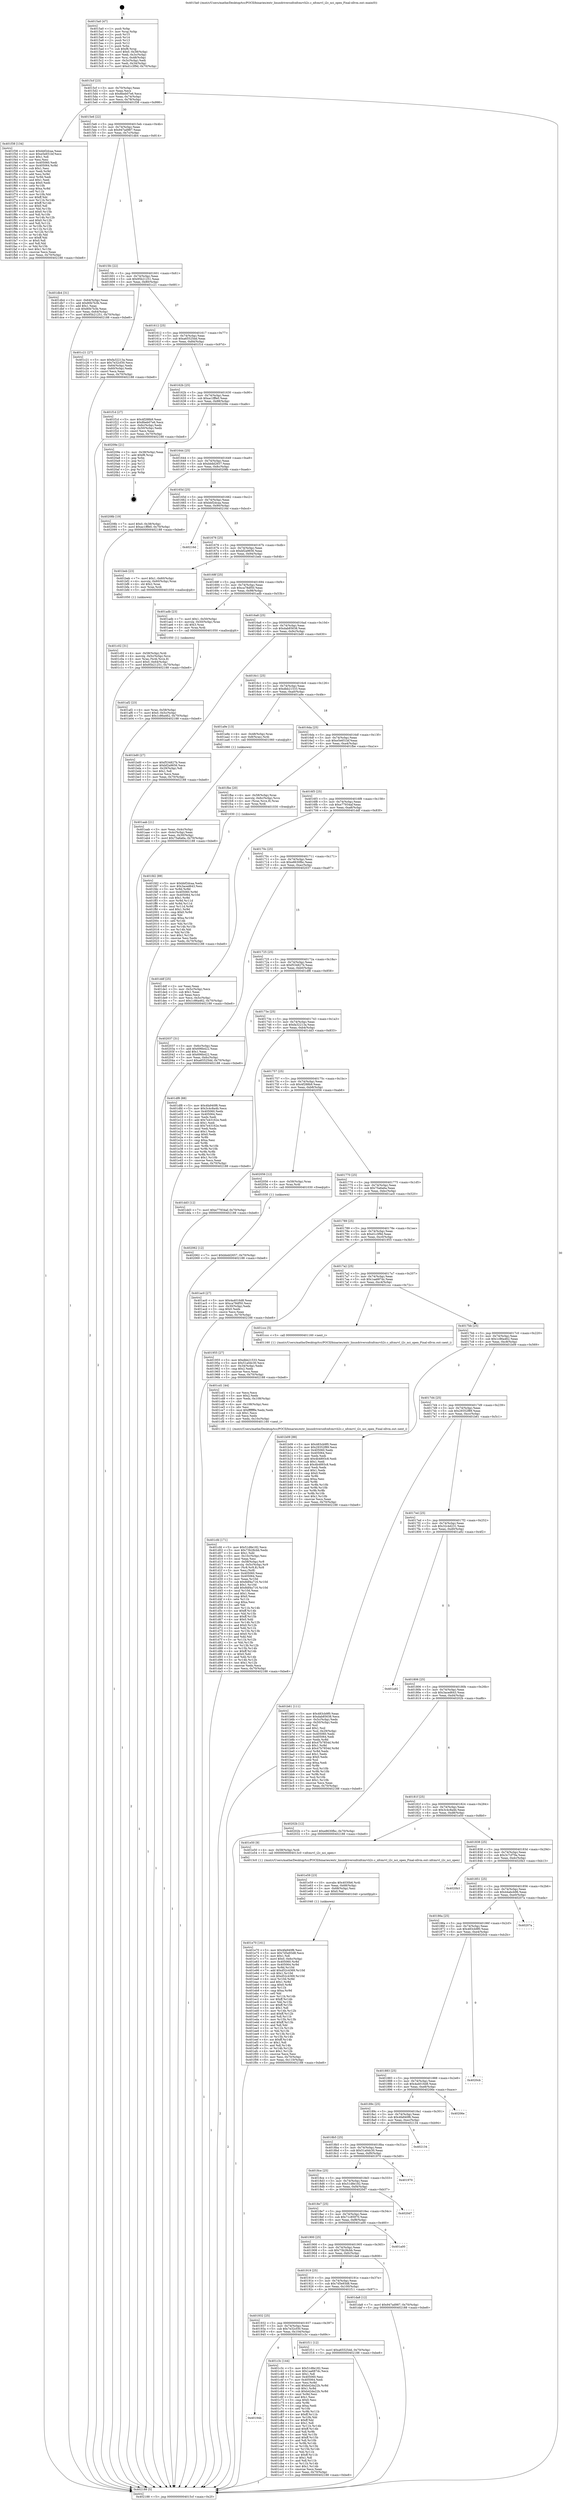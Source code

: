 digraph "0x4015a0" {
  label = "0x4015a0 (/mnt/c/Users/mathe/Desktop/tcc/POCII/binaries/extr_linuxdriversnfcnfcmrvli2c.c_nfcmrvl_i2c_nci_open_Final-ollvm.out::main(0))"
  labelloc = "t"
  node[shape=record]

  Entry [label="",width=0.3,height=0.3,shape=circle,fillcolor=black,style=filled]
  "0x4015cf" [label="{
     0x4015cf [23]\l
     | [instrs]\l
     &nbsp;&nbsp;0x4015cf \<+3\>: mov -0x70(%rbp),%eax\l
     &nbsp;&nbsp;0x4015d2 \<+2\>: mov %eax,%ecx\l
     &nbsp;&nbsp;0x4015d4 \<+6\>: sub $0x8beb07e6,%ecx\l
     &nbsp;&nbsp;0x4015da \<+3\>: mov %eax,-0x74(%rbp)\l
     &nbsp;&nbsp;0x4015dd \<+3\>: mov %ecx,-0x78(%rbp)\l
     &nbsp;&nbsp;0x4015e0 \<+6\>: je 0000000000401f38 \<main+0x998\>\l
  }"]
  "0x401f38" [label="{
     0x401f38 [134]\l
     | [instrs]\l
     &nbsp;&nbsp;0x401f38 \<+5\>: mov $0xbbf2dcaa,%eax\l
     &nbsp;&nbsp;0x401f3d \<+5\>: mov $0xe5e651bf,%ecx\l
     &nbsp;&nbsp;0x401f42 \<+2\>: mov $0x1,%dl\l
     &nbsp;&nbsp;0x401f44 \<+2\>: xor %esi,%esi\l
     &nbsp;&nbsp;0x401f46 \<+7\>: mov 0x405060,%edi\l
     &nbsp;&nbsp;0x401f4d \<+8\>: mov 0x405064,%r8d\l
     &nbsp;&nbsp;0x401f55 \<+3\>: sub $0x1,%esi\l
     &nbsp;&nbsp;0x401f58 \<+3\>: mov %edi,%r9d\l
     &nbsp;&nbsp;0x401f5b \<+3\>: add %esi,%r9d\l
     &nbsp;&nbsp;0x401f5e \<+4\>: imul %r9d,%edi\l
     &nbsp;&nbsp;0x401f62 \<+3\>: and $0x1,%edi\l
     &nbsp;&nbsp;0x401f65 \<+3\>: cmp $0x0,%edi\l
     &nbsp;&nbsp;0x401f68 \<+4\>: sete %r10b\l
     &nbsp;&nbsp;0x401f6c \<+4\>: cmp $0xa,%r8d\l
     &nbsp;&nbsp;0x401f70 \<+4\>: setl %r11b\l
     &nbsp;&nbsp;0x401f74 \<+3\>: mov %r10b,%bl\l
     &nbsp;&nbsp;0x401f77 \<+3\>: xor $0xff,%bl\l
     &nbsp;&nbsp;0x401f7a \<+3\>: mov %r11b,%r14b\l
     &nbsp;&nbsp;0x401f7d \<+4\>: xor $0xff,%r14b\l
     &nbsp;&nbsp;0x401f81 \<+3\>: xor $0x0,%dl\l
     &nbsp;&nbsp;0x401f84 \<+3\>: mov %bl,%r15b\l
     &nbsp;&nbsp;0x401f87 \<+4\>: and $0x0,%r15b\l
     &nbsp;&nbsp;0x401f8b \<+3\>: and %dl,%r10b\l
     &nbsp;&nbsp;0x401f8e \<+3\>: mov %r14b,%r12b\l
     &nbsp;&nbsp;0x401f91 \<+4\>: and $0x0,%r12b\l
     &nbsp;&nbsp;0x401f95 \<+3\>: and %dl,%r11b\l
     &nbsp;&nbsp;0x401f98 \<+3\>: or %r10b,%r15b\l
     &nbsp;&nbsp;0x401f9b \<+3\>: or %r11b,%r12b\l
     &nbsp;&nbsp;0x401f9e \<+3\>: xor %r12b,%r15b\l
     &nbsp;&nbsp;0x401fa1 \<+3\>: or %r14b,%bl\l
     &nbsp;&nbsp;0x401fa4 \<+3\>: xor $0xff,%bl\l
     &nbsp;&nbsp;0x401fa7 \<+3\>: or $0x0,%dl\l
     &nbsp;&nbsp;0x401faa \<+2\>: and %dl,%bl\l
     &nbsp;&nbsp;0x401fac \<+3\>: or %bl,%r15b\l
     &nbsp;&nbsp;0x401faf \<+4\>: test $0x1,%r15b\l
     &nbsp;&nbsp;0x401fb3 \<+3\>: cmovne %ecx,%eax\l
     &nbsp;&nbsp;0x401fb6 \<+3\>: mov %eax,-0x70(%rbp)\l
     &nbsp;&nbsp;0x401fb9 \<+5\>: jmp 0000000000402188 \<main+0xbe8\>\l
  }"]
  "0x4015e6" [label="{
     0x4015e6 [22]\l
     | [instrs]\l
     &nbsp;&nbsp;0x4015e6 \<+5\>: jmp 00000000004015eb \<main+0x4b\>\l
     &nbsp;&nbsp;0x4015eb \<+3\>: mov -0x74(%rbp),%eax\l
     &nbsp;&nbsp;0x4015ee \<+5\>: sub $0x947ad987,%eax\l
     &nbsp;&nbsp;0x4015f3 \<+3\>: mov %eax,-0x7c(%rbp)\l
     &nbsp;&nbsp;0x4015f6 \<+6\>: je 0000000000401db4 \<main+0x814\>\l
  }"]
  Exit [label="",width=0.3,height=0.3,shape=circle,fillcolor=black,style=filled,peripheries=2]
  "0x401db4" [label="{
     0x401db4 [31]\l
     | [instrs]\l
     &nbsp;&nbsp;0x401db4 \<+3\>: mov -0x64(%rbp),%eax\l
     &nbsp;&nbsp;0x401db7 \<+5\>: add $0x80b7b3b,%eax\l
     &nbsp;&nbsp;0x401dbc \<+3\>: add $0x1,%eax\l
     &nbsp;&nbsp;0x401dbf \<+5\>: sub $0x80b7b3b,%eax\l
     &nbsp;&nbsp;0x401dc4 \<+3\>: mov %eax,-0x64(%rbp)\l
     &nbsp;&nbsp;0x401dc7 \<+7\>: movl $0x95b21251,-0x70(%rbp)\l
     &nbsp;&nbsp;0x401dce \<+5\>: jmp 0000000000402188 \<main+0xbe8\>\l
  }"]
  "0x4015fc" [label="{
     0x4015fc [22]\l
     | [instrs]\l
     &nbsp;&nbsp;0x4015fc \<+5\>: jmp 0000000000401601 \<main+0x61\>\l
     &nbsp;&nbsp;0x401601 \<+3\>: mov -0x74(%rbp),%eax\l
     &nbsp;&nbsp;0x401604 \<+5\>: sub $0x95b21251,%eax\l
     &nbsp;&nbsp;0x401609 \<+3\>: mov %eax,-0x80(%rbp)\l
     &nbsp;&nbsp;0x40160c \<+6\>: je 0000000000401c21 \<main+0x681\>\l
  }"]
  "0x402062" [label="{
     0x402062 [12]\l
     | [instrs]\l
     &nbsp;&nbsp;0x402062 \<+7\>: movl $0xbbdd2657,-0x70(%rbp)\l
     &nbsp;&nbsp;0x402069 \<+5\>: jmp 0000000000402188 \<main+0xbe8\>\l
  }"]
  "0x401c21" [label="{
     0x401c21 [27]\l
     | [instrs]\l
     &nbsp;&nbsp;0x401c21 \<+5\>: mov $0xfa32213a,%eax\l
     &nbsp;&nbsp;0x401c26 \<+5\>: mov $0x7e32cf30,%ecx\l
     &nbsp;&nbsp;0x401c2b \<+3\>: mov -0x64(%rbp),%edx\l
     &nbsp;&nbsp;0x401c2e \<+3\>: cmp -0x60(%rbp),%edx\l
     &nbsp;&nbsp;0x401c31 \<+3\>: cmovl %ecx,%eax\l
     &nbsp;&nbsp;0x401c34 \<+3\>: mov %eax,-0x70(%rbp)\l
     &nbsp;&nbsp;0x401c37 \<+5\>: jmp 0000000000402188 \<main+0xbe8\>\l
  }"]
  "0x401612" [label="{
     0x401612 [25]\l
     | [instrs]\l
     &nbsp;&nbsp;0x401612 \<+5\>: jmp 0000000000401617 \<main+0x77\>\l
     &nbsp;&nbsp;0x401617 \<+3\>: mov -0x74(%rbp),%eax\l
     &nbsp;&nbsp;0x40161a \<+5\>: sub $0xa65525dd,%eax\l
     &nbsp;&nbsp;0x40161f \<+6\>: mov %eax,-0x84(%rbp)\l
     &nbsp;&nbsp;0x401625 \<+6\>: je 0000000000401f1d \<main+0x97d\>\l
  }"]
  "0x401fd2" [label="{
     0x401fd2 [89]\l
     | [instrs]\l
     &nbsp;&nbsp;0x401fd2 \<+5\>: mov $0xbbf2dcaa,%edx\l
     &nbsp;&nbsp;0x401fd7 \<+5\>: mov $0x3aced643,%esi\l
     &nbsp;&nbsp;0x401fdc \<+3\>: xor %r8d,%r8d\l
     &nbsp;&nbsp;0x401fdf \<+8\>: mov 0x405060,%r9d\l
     &nbsp;&nbsp;0x401fe7 \<+8\>: mov 0x405064,%r10d\l
     &nbsp;&nbsp;0x401fef \<+4\>: sub $0x1,%r8d\l
     &nbsp;&nbsp;0x401ff3 \<+3\>: mov %r9d,%r11d\l
     &nbsp;&nbsp;0x401ff6 \<+3\>: add %r8d,%r11d\l
     &nbsp;&nbsp;0x401ff9 \<+4\>: imul %r11d,%r9d\l
     &nbsp;&nbsp;0x401ffd \<+4\>: and $0x1,%r9d\l
     &nbsp;&nbsp;0x402001 \<+4\>: cmp $0x0,%r9d\l
     &nbsp;&nbsp;0x402005 \<+3\>: sete %bl\l
     &nbsp;&nbsp;0x402008 \<+4\>: cmp $0xa,%r10d\l
     &nbsp;&nbsp;0x40200c \<+4\>: setl %r14b\l
     &nbsp;&nbsp;0x402010 \<+3\>: mov %bl,%r15b\l
     &nbsp;&nbsp;0x402013 \<+3\>: and %r14b,%r15b\l
     &nbsp;&nbsp;0x402016 \<+3\>: xor %r14b,%bl\l
     &nbsp;&nbsp;0x402019 \<+3\>: or %bl,%r15b\l
     &nbsp;&nbsp;0x40201c \<+4\>: test $0x1,%r15b\l
     &nbsp;&nbsp;0x402020 \<+3\>: cmovne %esi,%edx\l
     &nbsp;&nbsp;0x402023 \<+3\>: mov %edx,-0x70(%rbp)\l
     &nbsp;&nbsp;0x402026 \<+5\>: jmp 0000000000402188 \<main+0xbe8\>\l
  }"]
  "0x401f1d" [label="{
     0x401f1d [27]\l
     | [instrs]\l
     &nbsp;&nbsp;0x401f1d \<+5\>: mov $0x4f288b9,%eax\l
     &nbsp;&nbsp;0x401f22 \<+5\>: mov $0x8beb07e6,%ecx\l
     &nbsp;&nbsp;0x401f27 \<+3\>: mov -0x6c(%rbp),%edx\l
     &nbsp;&nbsp;0x401f2a \<+3\>: cmp -0x50(%rbp),%edx\l
     &nbsp;&nbsp;0x401f2d \<+3\>: cmovl %ecx,%eax\l
     &nbsp;&nbsp;0x401f30 \<+3\>: mov %eax,-0x70(%rbp)\l
     &nbsp;&nbsp;0x401f33 \<+5\>: jmp 0000000000402188 \<main+0xbe8\>\l
  }"]
  "0x40162b" [label="{
     0x40162b [25]\l
     | [instrs]\l
     &nbsp;&nbsp;0x40162b \<+5\>: jmp 0000000000401630 \<main+0x90\>\l
     &nbsp;&nbsp;0x401630 \<+3\>: mov -0x74(%rbp),%eax\l
     &nbsp;&nbsp;0x401633 \<+5\>: sub $0xac1fffe0,%eax\l
     &nbsp;&nbsp;0x401638 \<+6\>: mov %eax,-0x88(%rbp)\l
     &nbsp;&nbsp;0x40163e \<+6\>: je 000000000040209e \<main+0xafe\>\l
  }"]
  "0x401e70" [label="{
     0x401e70 [161]\l
     | [instrs]\l
     &nbsp;&nbsp;0x401e70 \<+5\>: mov $0x4fa940f6,%esi\l
     &nbsp;&nbsp;0x401e75 \<+5\>: mov $0x7d5e93d8,%ecx\l
     &nbsp;&nbsp;0x401e7a \<+2\>: mov $0x1,%dl\l
     &nbsp;&nbsp;0x401e7c \<+7\>: movl $0x0,-0x6c(%rbp)\l
     &nbsp;&nbsp;0x401e83 \<+8\>: mov 0x405060,%r8d\l
     &nbsp;&nbsp;0x401e8b \<+8\>: mov 0x405064,%r9d\l
     &nbsp;&nbsp;0x401e93 \<+3\>: mov %r8d,%r10d\l
     &nbsp;&nbsp;0x401e96 \<+7\>: add $0xd52c4369,%r10d\l
     &nbsp;&nbsp;0x401e9d \<+4\>: sub $0x1,%r10d\l
     &nbsp;&nbsp;0x401ea1 \<+7\>: sub $0xd52c4369,%r10d\l
     &nbsp;&nbsp;0x401ea8 \<+4\>: imul %r10d,%r8d\l
     &nbsp;&nbsp;0x401eac \<+4\>: and $0x1,%r8d\l
     &nbsp;&nbsp;0x401eb0 \<+4\>: cmp $0x0,%r8d\l
     &nbsp;&nbsp;0x401eb4 \<+4\>: sete %r11b\l
     &nbsp;&nbsp;0x401eb8 \<+4\>: cmp $0xa,%r9d\l
     &nbsp;&nbsp;0x401ebc \<+3\>: setl %bl\l
     &nbsp;&nbsp;0x401ebf \<+3\>: mov %r11b,%r14b\l
     &nbsp;&nbsp;0x401ec2 \<+4\>: xor $0xff,%r14b\l
     &nbsp;&nbsp;0x401ec6 \<+3\>: mov %bl,%r15b\l
     &nbsp;&nbsp;0x401ec9 \<+4\>: xor $0xff,%r15b\l
     &nbsp;&nbsp;0x401ecd \<+3\>: xor $0x1,%dl\l
     &nbsp;&nbsp;0x401ed0 \<+3\>: mov %r14b,%r12b\l
     &nbsp;&nbsp;0x401ed3 \<+4\>: and $0xff,%r12b\l
     &nbsp;&nbsp;0x401ed7 \<+3\>: and %dl,%r11b\l
     &nbsp;&nbsp;0x401eda \<+3\>: mov %r15b,%r13b\l
     &nbsp;&nbsp;0x401edd \<+4\>: and $0xff,%r13b\l
     &nbsp;&nbsp;0x401ee1 \<+2\>: and %dl,%bl\l
     &nbsp;&nbsp;0x401ee3 \<+3\>: or %r11b,%r12b\l
     &nbsp;&nbsp;0x401ee6 \<+3\>: or %bl,%r13b\l
     &nbsp;&nbsp;0x401ee9 \<+3\>: xor %r13b,%r12b\l
     &nbsp;&nbsp;0x401eec \<+3\>: or %r15b,%r14b\l
     &nbsp;&nbsp;0x401eef \<+4\>: xor $0xff,%r14b\l
     &nbsp;&nbsp;0x401ef3 \<+3\>: or $0x1,%dl\l
     &nbsp;&nbsp;0x401ef6 \<+3\>: and %dl,%r14b\l
     &nbsp;&nbsp;0x401ef9 \<+3\>: or %r14b,%r12b\l
     &nbsp;&nbsp;0x401efc \<+4\>: test $0x1,%r12b\l
     &nbsp;&nbsp;0x401f00 \<+3\>: cmovne %ecx,%esi\l
     &nbsp;&nbsp;0x401f03 \<+3\>: mov %esi,-0x70(%rbp)\l
     &nbsp;&nbsp;0x401f06 \<+6\>: mov %eax,-0x110(%rbp)\l
     &nbsp;&nbsp;0x401f0c \<+5\>: jmp 0000000000402188 \<main+0xbe8\>\l
  }"]
  "0x40209e" [label="{
     0x40209e [21]\l
     | [instrs]\l
     &nbsp;&nbsp;0x40209e \<+3\>: mov -0x38(%rbp),%eax\l
     &nbsp;&nbsp;0x4020a1 \<+7\>: add $0xf8,%rsp\l
     &nbsp;&nbsp;0x4020a8 \<+1\>: pop %rbx\l
     &nbsp;&nbsp;0x4020a9 \<+2\>: pop %r12\l
     &nbsp;&nbsp;0x4020ab \<+2\>: pop %r13\l
     &nbsp;&nbsp;0x4020ad \<+2\>: pop %r14\l
     &nbsp;&nbsp;0x4020af \<+2\>: pop %r15\l
     &nbsp;&nbsp;0x4020b1 \<+1\>: pop %rbp\l
     &nbsp;&nbsp;0x4020b2 \<+1\>: ret\l
  }"]
  "0x401644" [label="{
     0x401644 [25]\l
     | [instrs]\l
     &nbsp;&nbsp;0x401644 \<+5\>: jmp 0000000000401649 \<main+0xa9\>\l
     &nbsp;&nbsp;0x401649 \<+3\>: mov -0x74(%rbp),%eax\l
     &nbsp;&nbsp;0x40164c \<+5\>: sub $0xbbdd2657,%eax\l
     &nbsp;&nbsp;0x401651 \<+6\>: mov %eax,-0x8c(%rbp)\l
     &nbsp;&nbsp;0x401657 \<+6\>: je 000000000040208b \<main+0xaeb\>\l
  }"]
  "0x401e59" [label="{
     0x401e59 [23]\l
     | [instrs]\l
     &nbsp;&nbsp;0x401e59 \<+10\>: movabs $0x4030b6,%rdi\l
     &nbsp;&nbsp;0x401e63 \<+3\>: mov %eax,-0x68(%rbp)\l
     &nbsp;&nbsp;0x401e66 \<+3\>: mov -0x68(%rbp),%esi\l
     &nbsp;&nbsp;0x401e69 \<+2\>: mov $0x0,%al\l
     &nbsp;&nbsp;0x401e6b \<+5\>: call 0000000000401040 \<printf@plt\>\l
     | [calls]\l
     &nbsp;&nbsp;0x401040 \{1\} (unknown)\l
  }"]
  "0x40208b" [label="{
     0x40208b [19]\l
     | [instrs]\l
     &nbsp;&nbsp;0x40208b \<+7\>: movl $0x0,-0x38(%rbp)\l
     &nbsp;&nbsp;0x402092 \<+7\>: movl $0xac1fffe0,-0x70(%rbp)\l
     &nbsp;&nbsp;0x402099 \<+5\>: jmp 0000000000402188 \<main+0xbe8\>\l
  }"]
  "0x40165d" [label="{
     0x40165d [25]\l
     | [instrs]\l
     &nbsp;&nbsp;0x40165d \<+5\>: jmp 0000000000401662 \<main+0xc2\>\l
     &nbsp;&nbsp;0x401662 \<+3\>: mov -0x74(%rbp),%eax\l
     &nbsp;&nbsp;0x401665 \<+5\>: sub $0xbbf2dcaa,%eax\l
     &nbsp;&nbsp;0x40166a \<+6\>: mov %eax,-0x90(%rbp)\l
     &nbsp;&nbsp;0x401670 \<+6\>: je 000000000040216d \<main+0xbcd\>\l
  }"]
  "0x401cfd" [label="{
     0x401cfd [171]\l
     | [instrs]\l
     &nbsp;&nbsp;0x401cfd \<+5\>: mov $0x51d8e182,%ecx\l
     &nbsp;&nbsp;0x401d02 \<+5\>: mov $0x73b28cbb,%edx\l
     &nbsp;&nbsp;0x401d07 \<+3\>: mov $0x1,%dil\l
     &nbsp;&nbsp;0x401d0a \<+6\>: mov -0x10c(%rbp),%esi\l
     &nbsp;&nbsp;0x401d10 \<+3\>: imul %eax,%esi\l
     &nbsp;&nbsp;0x401d13 \<+4\>: mov -0x58(%rbp),%r8\l
     &nbsp;&nbsp;0x401d17 \<+4\>: movslq -0x5c(%rbp),%r9\l
     &nbsp;&nbsp;0x401d1b \<+4\>: mov (%r8,%r9,8),%r8\l
     &nbsp;&nbsp;0x401d1f \<+3\>: mov %esi,(%r8)\l
     &nbsp;&nbsp;0x401d22 \<+7\>: mov 0x405060,%eax\l
     &nbsp;&nbsp;0x401d29 \<+7\>: mov 0x405064,%esi\l
     &nbsp;&nbsp;0x401d30 \<+3\>: mov %eax,%r10d\l
     &nbsp;&nbsp;0x401d33 \<+7\>: sub $0x8df4a716,%r10d\l
     &nbsp;&nbsp;0x401d3a \<+4\>: sub $0x1,%r10d\l
     &nbsp;&nbsp;0x401d3e \<+7\>: add $0x8df4a716,%r10d\l
     &nbsp;&nbsp;0x401d45 \<+4\>: imul %r10d,%eax\l
     &nbsp;&nbsp;0x401d49 \<+3\>: and $0x1,%eax\l
     &nbsp;&nbsp;0x401d4c \<+3\>: cmp $0x0,%eax\l
     &nbsp;&nbsp;0x401d4f \<+4\>: sete %r11b\l
     &nbsp;&nbsp;0x401d53 \<+3\>: cmp $0xa,%esi\l
     &nbsp;&nbsp;0x401d56 \<+3\>: setl %bl\l
     &nbsp;&nbsp;0x401d59 \<+3\>: mov %r11b,%r14b\l
     &nbsp;&nbsp;0x401d5c \<+4\>: xor $0xff,%r14b\l
     &nbsp;&nbsp;0x401d60 \<+3\>: mov %bl,%r15b\l
     &nbsp;&nbsp;0x401d63 \<+4\>: xor $0xff,%r15b\l
     &nbsp;&nbsp;0x401d67 \<+4\>: xor $0x0,%dil\l
     &nbsp;&nbsp;0x401d6b \<+3\>: mov %r14b,%r12b\l
     &nbsp;&nbsp;0x401d6e \<+4\>: and $0x0,%r12b\l
     &nbsp;&nbsp;0x401d72 \<+3\>: and %dil,%r11b\l
     &nbsp;&nbsp;0x401d75 \<+3\>: mov %r15b,%r13b\l
     &nbsp;&nbsp;0x401d78 \<+4\>: and $0x0,%r13b\l
     &nbsp;&nbsp;0x401d7c \<+3\>: and %dil,%bl\l
     &nbsp;&nbsp;0x401d7f \<+3\>: or %r11b,%r12b\l
     &nbsp;&nbsp;0x401d82 \<+3\>: or %bl,%r13b\l
     &nbsp;&nbsp;0x401d85 \<+3\>: xor %r13b,%r12b\l
     &nbsp;&nbsp;0x401d88 \<+3\>: or %r15b,%r14b\l
     &nbsp;&nbsp;0x401d8b \<+4\>: xor $0xff,%r14b\l
     &nbsp;&nbsp;0x401d8f \<+4\>: or $0x0,%dil\l
     &nbsp;&nbsp;0x401d93 \<+3\>: and %dil,%r14b\l
     &nbsp;&nbsp;0x401d96 \<+3\>: or %r14b,%r12b\l
     &nbsp;&nbsp;0x401d99 \<+4\>: test $0x1,%r12b\l
     &nbsp;&nbsp;0x401d9d \<+3\>: cmovne %edx,%ecx\l
     &nbsp;&nbsp;0x401da0 \<+3\>: mov %ecx,-0x70(%rbp)\l
     &nbsp;&nbsp;0x401da3 \<+5\>: jmp 0000000000402188 \<main+0xbe8\>\l
  }"]
  "0x40216d" [label="{
     0x40216d\l
  }", style=dashed]
  "0x401676" [label="{
     0x401676 [25]\l
     | [instrs]\l
     &nbsp;&nbsp;0x401676 \<+5\>: jmp 000000000040167b \<main+0xdb\>\l
     &nbsp;&nbsp;0x40167b \<+3\>: mov -0x74(%rbp),%eax\l
     &nbsp;&nbsp;0x40167e \<+5\>: sub $0xbf2a9656,%eax\l
     &nbsp;&nbsp;0x401683 \<+6\>: mov %eax,-0x94(%rbp)\l
     &nbsp;&nbsp;0x401689 \<+6\>: je 0000000000401beb \<main+0x64b\>\l
  }"]
  "0x401cd1" [label="{
     0x401cd1 [44]\l
     | [instrs]\l
     &nbsp;&nbsp;0x401cd1 \<+2\>: xor %ecx,%ecx\l
     &nbsp;&nbsp;0x401cd3 \<+5\>: mov $0x2,%edx\l
     &nbsp;&nbsp;0x401cd8 \<+6\>: mov %edx,-0x108(%rbp)\l
     &nbsp;&nbsp;0x401cde \<+1\>: cltd\l
     &nbsp;&nbsp;0x401cdf \<+6\>: mov -0x108(%rbp),%esi\l
     &nbsp;&nbsp;0x401ce5 \<+2\>: idiv %esi\l
     &nbsp;&nbsp;0x401ce7 \<+6\>: imul $0xfffffffe,%edx,%edx\l
     &nbsp;&nbsp;0x401ced \<+3\>: sub $0x1,%ecx\l
     &nbsp;&nbsp;0x401cf0 \<+2\>: sub %ecx,%edx\l
     &nbsp;&nbsp;0x401cf2 \<+6\>: mov %edx,-0x10c(%rbp)\l
     &nbsp;&nbsp;0x401cf8 \<+5\>: call 0000000000401160 \<next_i\>\l
     | [calls]\l
     &nbsp;&nbsp;0x401160 \{1\} (/mnt/c/Users/mathe/Desktop/tcc/POCII/binaries/extr_linuxdriversnfcnfcmrvli2c.c_nfcmrvl_i2c_nci_open_Final-ollvm.out::next_i)\l
  }"]
  "0x401beb" [label="{
     0x401beb [23]\l
     | [instrs]\l
     &nbsp;&nbsp;0x401beb \<+7\>: movl $0x1,-0x60(%rbp)\l
     &nbsp;&nbsp;0x401bf2 \<+4\>: movslq -0x60(%rbp),%rax\l
     &nbsp;&nbsp;0x401bf6 \<+4\>: shl $0x2,%rax\l
     &nbsp;&nbsp;0x401bfa \<+3\>: mov %rax,%rdi\l
     &nbsp;&nbsp;0x401bfd \<+5\>: call 0000000000401050 \<malloc@plt\>\l
     | [calls]\l
     &nbsp;&nbsp;0x401050 \{1\} (unknown)\l
  }"]
  "0x40168f" [label="{
     0x40168f [25]\l
     | [instrs]\l
     &nbsp;&nbsp;0x40168f \<+5\>: jmp 0000000000401694 \<main+0xf4\>\l
     &nbsp;&nbsp;0x401694 \<+3\>: mov -0x74(%rbp),%eax\l
     &nbsp;&nbsp;0x401697 \<+5\>: sub $0xca78df50,%eax\l
     &nbsp;&nbsp;0x40169c \<+6\>: mov %eax,-0x98(%rbp)\l
     &nbsp;&nbsp;0x4016a2 \<+6\>: je 0000000000401adb \<main+0x53b\>\l
  }"]
  "0x40194b" [label="{
     0x40194b\l
  }", style=dashed]
  "0x401adb" [label="{
     0x401adb [23]\l
     | [instrs]\l
     &nbsp;&nbsp;0x401adb \<+7\>: movl $0x1,-0x50(%rbp)\l
     &nbsp;&nbsp;0x401ae2 \<+4\>: movslq -0x50(%rbp),%rax\l
     &nbsp;&nbsp;0x401ae6 \<+4\>: shl $0x3,%rax\l
     &nbsp;&nbsp;0x401aea \<+3\>: mov %rax,%rdi\l
     &nbsp;&nbsp;0x401aed \<+5\>: call 0000000000401050 \<malloc@plt\>\l
     | [calls]\l
     &nbsp;&nbsp;0x401050 \{1\} (unknown)\l
  }"]
  "0x4016a8" [label="{
     0x4016a8 [25]\l
     | [instrs]\l
     &nbsp;&nbsp;0x4016a8 \<+5\>: jmp 00000000004016ad \<main+0x10d\>\l
     &nbsp;&nbsp;0x4016ad \<+3\>: mov -0x74(%rbp),%eax\l
     &nbsp;&nbsp;0x4016b0 \<+5\>: sub $0xdab85638,%eax\l
     &nbsp;&nbsp;0x4016b5 \<+6\>: mov %eax,-0x9c(%rbp)\l
     &nbsp;&nbsp;0x4016bb \<+6\>: je 0000000000401bd0 \<main+0x630\>\l
  }"]
  "0x401c3c" [label="{
     0x401c3c [144]\l
     | [instrs]\l
     &nbsp;&nbsp;0x401c3c \<+5\>: mov $0x51d8e182,%eax\l
     &nbsp;&nbsp;0x401c41 \<+5\>: mov $0x1aa687dc,%ecx\l
     &nbsp;&nbsp;0x401c46 \<+2\>: mov $0x1,%dl\l
     &nbsp;&nbsp;0x401c48 \<+7\>: mov 0x405060,%esi\l
     &nbsp;&nbsp;0x401c4f \<+7\>: mov 0x405064,%edi\l
     &nbsp;&nbsp;0x401c56 \<+3\>: mov %esi,%r8d\l
     &nbsp;&nbsp;0x401c59 \<+7\>: add $0xb42da22b,%r8d\l
     &nbsp;&nbsp;0x401c60 \<+4\>: sub $0x1,%r8d\l
     &nbsp;&nbsp;0x401c64 \<+7\>: sub $0xb42da22b,%r8d\l
     &nbsp;&nbsp;0x401c6b \<+4\>: imul %r8d,%esi\l
     &nbsp;&nbsp;0x401c6f \<+3\>: and $0x1,%esi\l
     &nbsp;&nbsp;0x401c72 \<+3\>: cmp $0x0,%esi\l
     &nbsp;&nbsp;0x401c75 \<+4\>: sete %r9b\l
     &nbsp;&nbsp;0x401c79 \<+3\>: cmp $0xa,%edi\l
     &nbsp;&nbsp;0x401c7c \<+4\>: setl %r10b\l
     &nbsp;&nbsp;0x401c80 \<+3\>: mov %r9b,%r11b\l
     &nbsp;&nbsp;0x401c83 \<+4\>: xor $0xff,%r11b\l
     &nbsp;&nbsp;0x401c87 \<+3\>: mov %r10b,%bl\l
     &nbsp;&nbsp;0x401c8a \<+3\>: xor $0xff,%bl\l
     &nbsp;&nbsp;0x401c8d \<+3\>: xor $0x1,%dl\l
     &nbsp;&nbsp;0x401c90 \<+3\>: mov %r11b,%r14b\l
     &nbsp;&nbsp;0x401c93 \<+4\>: and $0xff,%r14b\l
     &nbsp;&nbsp;0x401c97 \<+3\>: and %dl,%r9b\l
     &nbsp;&nbsp;0x401c9a \<+3\>: mov %bl,%r15b\l
     &nbsp;&nbsp;0x401c9d \<+4\>: and $0xff,%r15b\l
     &nbsp;&nbsp;0x401ca1 \<+3\>: and %dl,%r10b\l
     &nbsp;&nbsp;0x401ca4 \<+3\>: or %r9b,%r14b\l
     &nbsp;&nbsp;0x401ca7 \<+3\>: or %r10b,%r15b\l
     &nbsp;&nbsp;0x401caa \<+3\>: xor %r15b,%r14b\l
     &nbsp;&nbsp;0x401cad \<+3\>: or %bl,%r11b\l
     &nbsp;&nbsp;0x401cb0 \<+4\>: xor $0xff,%r11b\l
     &nbsp;&nbsp;0x401cb4 \<+3\>: or $0x1,%dl\l
     &nbsp;&nbsp;0x401cb7 \<+3\>: and %dl,%r11b\l
     &nbsp;&nbsp;0x401cba \<+3\>: or %r11b,%r14b\l
     &nbsp;&nbsp;0x401cbd \<+4\>: test $0x1,%r14b\l
     &nbsp;&nbsp;0x401cc1 \<+3\>: cmovne %ecx,%eax\l
     &nbsp;&nbsp;0x401cc4 \<+3\>: mov %eax,-0x70(%rbp)\l
     &nbsp;&nbsp;0x401cc7 \<+5\>: jmp 0000000000402188 \<main+0xbe8\>\l
  }"]
  "0x401bd0" [label="{
     0x401bd0 [27]\l
     | [instrs]\l
     &nbsp;&nbsp;0x401bd0 \<+5\>: mov $0xf534827b,%eax\l
     &nbsp;&nbsp;0x401bd5 \<+5\>: mov $0xbf2a9656,%ecx\l
     &nbsp;&nbsp;0x401bda \<+3\>: mov -0x29(%rbp),%dl\l
     &nbsp;&nbsp;0x401bdd \<+3\>: test $0x1,%dl\l
     &nbsp;&nbsp;0x401be0 \<+3\>: cmovne %ecx,%eax\l
     &nbsp;&nbsp;0x401be3 \<+3\>: mov %eax,-0x70(%rbp)\l
     &nbsp;&nbsp;0x401be6 \<+5\>: jmp 0000000000402188 \<main+0xbe8\>\l
  }"]
  "0x4016c1" [label="{
     0x4016c1 [25]\l
     | [instrs]\l
     &nbsp;&nbsp;0x4016c1 \<+5\>: jmp 00000000004016c6 \<main+0x126\>\l
     &nbsp;&nbsp;0x4016c6 \<+3\>: mov -0x74(%rbp),%eax\l
     &nbsp;&nbsp;0x4016c9 \<+5\>: sub $0xdbb21533,%eax\l
     &nbsp;&nbsp;0x4016ce \<+6\>: mov %eax,-0xa0(%rbp)\l
     &nbsp;&nbsp;0x4016d4 \<+6\>: je 0000000000401a9e \<main+0x4fe\>\l
  }"]
  "0x401932" [label="{
     0x401932 [25]\l
     | [instrs]\l
     &nbsp;&nbsp;0x401932 \<+5\>: jmp 0000000000401937 \<main+0x397\>\l
     &nbsp;&nbsp;0x401937 \<+3\>: mov -0x74(%rbp),%eax\l
     &nbsp;&nbsp;0x40193a \<+5\>: sub $0x7e32cf30,%eax\l
     &nbsp;&nbsp;0x40193f \<+6\>: mov %eax,-0x104(%rbp)\l
     &nbsp;&nbsp;0x401945 \<+6\>: je 0000000000401c3c \<main+0x69c\>\l
  }"]
  "0x401a9e" [label="{
     0x401a9e [13]\l
     | [instrs]\l
     &nbsp;&nbsp;0x401a9e \<+4\>: mov -0x48(%rbp),%rax\l
     &nbsp;&nbsp;0x401aa2 \<+4\>: mov 0x8(%rax),%rdi\l
     &nbsp;&nbsp;0x401aa6 \<+5\>: call 0000000000401060 \<atoi@plt\>\l
     | [calls]\l
     &nbsp;&nbsp;0x401060 \{1\} (unknown)\l
  }"]
  "0x4016da" [label="{
     0x4016da [25]\l
     | [instrs]\l
     &nbsp;&nbsp;0x4016da \<+5\>: jmp 00000000004016df \<main+0x13f\>\l
     &nbsp;&nbsp;0x4016df \<+3\>: mov -0x74(%rbp),%eax\l
     &nbsp;&nbsp;0x4016e2 \<+5\>: sub $0xe5e651bf,%eax\l
     &nbsp;&nbsp;0x4016e7 \<+6\>: mov %eax,-0xa4(%rbp)\l
     &nbsp;&nbsp;0x4016ed \<+6\>: je 0000000000401fbe \<main+0xa1e\>\l
  }"]
  "0x401f11" [label="{
     0x401f11 [12]\l
     | [instrs]\l
     &nbsp;&nbsp;0x401f11 \<+7\>: movl $0xa65525dd,-0x70(%rbp)\l
     &nbsp;&nbsp;0x401f18 \<+5\>: jmp 0000000000402188 \<main+0xbe8\>\l
  }"]
  "0x401fbe" [label="{
     0x401fbe [20]\l
     | [instrs]\l
     &nbsp;&nbsp;0x401fbe \<+4\>: mov -0x58(%rbp),%rax\l
     &nbsp;&nbsp;0x401fc2 \<+4\>: movslq -0x6c(%rbp),%rcx\l
     &nbsp;&nbsp;0x401fc6 \<+4\>: mov (%rax,%rcx,8),%rax\l
     &nbsp;&nbsp;0x401fca \<+3\>: mov %rax,%rdi\l
     &nbsp;&nbsp;0x401fcd \<+5\>: call 0000000000401030 \<free@plt\>\l
     | [calls]\l
     &nbsp;&nbsp;0x401030 \{1\} (unknown)\l
  }"]
  "0x4016f3" [label="{
     0x4016f3 [25]\l
     | [instrs]\l
     &nbsp;&nbsp;0x4016f3 \<+5\>: jmp 00000000004016f8 \<main+0x158\>\l
     &nbsp;&nbsp;0x4016f8 \<+3\>: mov -0x74(%rbp),%eax\l
     &nbsp;&nbsp;0x4016fb \<+5\>: sub $0xe77934af,%eax\l
     &nbsp;&nbsp;0x401700 \<+6\>: mov %eax,-0xa8(%rbp)\l
     &nbsp;&nbsp;0x401706 \<+6\>: je 0000000000401ddf \<main+0x83f\>\l
  }"]
  "0x401919" [label="{
     0x401919 [25]\l
     | [instrs]\l
     &nbsp;&nbsp;0x401919 \<+5\>: jmp 000000000040191e \<main+0x37e\>\l
     &nbsp;&nbsp;0x40191e \<+3\>: mov -0x74(%rbp),%eax\l
     &nbsp;&nbsp;0x401921 \<+5\>: sub $0x7d5e93d8,%eax\l
     &nbsp;&nbsp;0x401926 \<+6\>: mov %eax,-0x100(%rbp)\l
     &nbsp;&nbsp;0x40192c \<+6\>: je 0000000000401f11 \<main+0x971\>\l
  }"]
  "0x401ddf" [label="{
     0x401ddf [25]\l
     | [instrs]\l
     &nbsp;&nbsp;0x401ddf \<+2\>: xor %eax,%eax\l
     &nbsp;&nbsp;0x401de1 \<+3\>: mov -0x5c(%rbp),%ecx\l
     &nbsp;&nbsp;0x401de4 \<+3\>: sub $0x1,%eax\l
     &nbsp;&nbsp;0x401de7 \<+2\>: sub %eax,%ecx\l
     &nbsp;&nbsp;0x401de9 \<+3\>: mov %ecx,-0x5c(%rbp)\l
     &nbsp;&nbsp;0x401dec \<+7\>: movl $0x1c86a462,-0x70(%rbp)\l
     &nbsp;&nbsp;0x401df3 \<+5\>: jmp 0000000000402188 \<main+0xbe8\>\l
  }"]
  "0x40170c" [label="{
     0x40170c [25]\l
     | [instrs]\l
     &nbsp;&nbsp;0x40170c \<+5\>: jmp 0000000000401711 \<main+0x171\>\l
     &nbsp;&nbsp;0x401711 \<+3\>: mov -0x74(%rbp),%eax\l
     &nbsp;&nbsp;0x401714 \<+5\>: sub $0xe8630fbc,%eax\l
     &nbsp;&nbsp;0x401719 \<+6\>: mov %eax,-0xac(%rbp)\l
     &nbsp;&nbsp;0x40171f \<+6\>: je 0000000000402037 \<main+0xa97\>\l
  }"]
  "0x401da8" [label="{
     0x401da8 [12]\l
     | [instrs]\l
     &nbsp;&nbsp;0x401da8 \<+7\>: movl $0x947ad987,-0x70(%rbp)\l
     &nbsp;&nbsp;0x401daf \<+5\>: jmp 0000000000402188 \<main+0xbe8\>\l
  }"]
  "0x402037" [label="{
     0x402037 [31]\l
     | [instrs]\l
     &nbsp;&nbsp;0x402037 \<+3\>: mov -0x6c(%rbp),%eax\l
     &nbsp;&nbsp;0x40203a \<+5\>: add $0x696b422,%eax\l
     &nbsp;&nbsp;0x40203f \<+3\>: add $0x1,%eax\l
     &nbsp;&nbsp;0x402042 \<+5\>: sub $0x696b422,%eax\l
     &nbsp;&nbsp;0x402047 \<+3\>: mov %eax,-0x6c(%rbp)\l
     &nbsp;&nbsp;0x40204a \<+7\>: movl $0xa65525dd,-0x70(%rbp)\l
     &nbsp;&nbsp;0x402051 \<+5\>: jmp 0000000000402188 \<main+0xbe8\>\l
  }"]
  "0x401725" [label="{
     0x401725 [25]\l
     | [instrs]\l
     &nbsp;&nbsp;0x401725 \<+5\>: jmp 000000000040172a \<main+0x18a\>\l
     &nbsp;&nbsp;0x40172a \<+3\>: mov -0x74(%rbp),%eax\l
     &nbsp;&nbsp;0x40172d \<+5\>: sub $0xf534827b,%eax\l
     &nbsp;&nbsp;0x401732 \<+6\>: mov %eax,-0xb0(%rbp)\l
     &nbsp;&nbsp;0x401738 \<+6\>: je 0000000000401df8 \<main+0x858\>\l
  }"]
  "0x401900" [label="{
     0x401900 [25]\l
     | [instrs]\l
     &nbsp;&nbsp;0x401900 \<+5\>: jmp 0000000000401905 \<main+0x365\>\l
     &nbsp;&nbsp;0x401905 \<+3\>: mov -0x74(%rbp),%eax\l
     &nbsp;&nbsp;0x401908 \<+5\>: sub $0x73b28cbb,%eax\l
     &nbsp;&nbsp;0x40190d \<+6\>: mov %eax,-0xfc(%rbp)\l
     &nbsp;&nbsp;0x401913 \<+6\>: je 0000000000401da8 \<main+0x808\>\l
  }"]
  "0x401df8" [label="{
     0x401df8 [88]\l
     | [instrs]\l
     &nbsp;&nbsp;0x401df8 \<+5\>: mov $0x4fa940f6,%eax\l
     &nbsp;&nbsp;0x401dfd \<+5\>: mov $0x3c4c8a4b,%ecx\l
     &nbsp;&nbsp;0x401e02 \<+7\>: mov 0x405060,%edx\l
     &nbsp;&nbsp;0x401e09 \<+7\>: mov 0x405064,%esi\l
     &nbsp;&nbsp;0x401e10 \<+2\>: mov %edx,%edi\l
     &nbsp;&nbsp;0x401e12 \<+6\>: add $0x7e43162e,%edi\l
     &nbsp;&nbsp;0x401e18 \<+3\>: sub $0x1,%edi\l
     &nbsp;&nbsp;0x401e1b \<+6\>: sub $0x7e43162e,%edi\l
     &nbsp;&nbsp;0x401e21 \<+3\>: imul %edi,%edx\l
     &nbsp;&nbsp;0x401e24 \<+3\>: and $0x1,%edx\l
     &nbsp;&nbsp;0x401e27 \<+3\>: cmp $0x0,%edx\l
     &nbsp;&nbsp;0x401e2a \<+4\>: sete %r8b\l
     &nbsp;&nbsp;0x401e2e \<+3\>: cmp $0xa,%esi\l
     &nbsp;&nbsp;0x401e31 \<+4\>: setl %r9b\l
     &nbsp;&nbsp;0x401e35 \<+3\>: mov %r8b,%r10b\l
     &nbsp;&nbsp;0x401e38 \<+3\>: and %r9b,%r10b\l
     &nbsp;&nbsp;0x401e3b \<+3\>: xor %r9b,%r8b\l
     &nbsp;&nbsp;0x401e3e \<+3\>: or %r8b,%r10b\l
     &nbsp;&nbsp;0x401e41 \<+4\>: test $0x1,%r10b\l
     &nbsp;&nbsp;0x401e45 \<+3\>: cmovne %ecx,%eax\l
     &nbsp;&nbsp;0x401e48 \<+3\>: mov %eax,-0x70(%rbp)\l
     &nbsp;&nbsp;0x401e4b \<+5\>: jmp 0000000000402188 \<main+0xbe8\>\l
  }"]
  "0x40173e" [label="{
     0x40173e [25]\l
     | [instrs]\l
     &nbsp;&nbsp;0x40173e \<+5\>: jmp 0000000000401743 \<main+0x1a3\>\l
     &nbsp;&nbsp;0x401743 \<+3\>: mov -0x74(%rbp),%eax\l
     &nbsp;&nbsp;0x401746 \<+5\>: sub $0xfa32213a,%eax\l
     &nbsp;&nbsp;0x40174b \<+6\>: mov %eax,-0xb4(%rbp)\l
     &nbsp;&nbsp;0x401751 \<+6\>: je 0000000000401dd3 \<main+0x833\>\l
  }"]
  "0x401a00" [label="{
     0x401a00\l
  }", style=dashed]
  "0x401dd3" [label="{
     0x401dd3 [12]\l
     | [instrs]\l
     &nbsp;&nbsp;0x401dd3 \<+7\>: movl $0xe77934af,-0x70(%rbp)\l
     &nbsp;&nbsp;0x401dda \<+5\>: jmp 0000000000402188 \<main+0xbe8\>\l
  }"]
  "0x401757" [label="{
     0x401757 [25]\l
     | [instrs]\l
     &nbsp;&nbsp;0x401757 \<+5\>: jmp 000000000040175c \<main+0x1bc\>\l
     &nbsp;&nbsp;0x40175c \<+3\>: mov -0x74(%rbp),%eax\l
     &nbsp;&nbsp;0x40175f \<+5\>: sub $0x4f288b9,%eax\l
     &nbsp;&nbsp;0x401764 \<+6\>: mov %eax,-0xb8(%rbp)\l
     &nbsp;&nbsp;0x40176a \<+6\>: je 0000000000402056 \<main+0xab6\>\l
  }"]
  "0x4018e7" [label="{
     0x4018e7 [25]\l
     | [instrs]\l
     &nbsp;&nbsp;0x4018e7 \<+5\>: jmp 00000000004018ec \<main+0x34c\>\l
     &nbsp;&nbsp;0x4018ec \<+3\>: mov -0x74(%rbp),%eax\l
     &nbsp;&nbsp;0x4018ef \<+5\>: sub $0x71c85970,%eax\l
     &nbsp;&nbsp;0x4018f4 \<+6\>: mov %eax,-0xf8(%rbp)\l
     &nbsp;&nbsp;0x4018fa \<+6\>: je 0000000000401a00 \<main+0x460\>\l
  }"]
  "0x402056" [label="{
     0x402056 [12]\l
     | [instrs]\l
     &nbsp;&nbsp;0x402056 \<+4\>: mov -0x58(%rbp),%rax\l
     &nbsp;&nbsp;0x40205a \<+3\>: mov %rax,%rdi\l
     &nbsp;&nbsp;0x40205d \<+5\>: call 0000000000401030 \<free@plt\>\l
     | [calls]\l
     &nbsp;&nbsp;0x401030 \{1\} (unknown)\l
  }"]
  "0x401770" [label="{
     0x401770 [25]\l
     | [instrs]\l
     &nbsp;&nbsp;0x401770 \<+5\>: jmp 0000000000401775 \<main+0x1d5\>\l
     &nbsp;&nbsp;0x401775 \<+3\>: mov -0x74(%rbp),%eax\l
     &nbsp;&nbsp;0x401778 \<+5\>: sub $0x75a6a6a,%eax\l
     &nbsp;&nbsp;0x40177d \<+6\>: mov %eax,-0xbc(%rbp)\l
     &nbsp;&nbsp;0x401783 \<+6\>: je 0000000000401ac0 \<main+0x520\>\l
  }"]
  "0x4020d7" [label="{
     0x4020d7\l
  }", style=dashed]
  "0x401ac0" [label="{
     0x401ac0 [27]\l
     | [instrs]\l
     &nbsp;&nbsp;0x401ac0 \<+5\>: mov $0x4a4016d8,%eax\l
     &nbsp;&nbsp;0x401ac5 \<+5\>: mov $0xca78df50,%ecx\l
     &nbsp;&nbsp;0x401aca \<+3\>: mov -0x30(%rbp),%edx\l
     &nbsp;&nbsp;0x401acd \<+3\>: cmp $0x0,%edx\l
     &nbsp;&nbsp;0x401ad0 \<+3\>: cmove %ecx,%eax\l
     &nbsp;&nbsp;0x401ad3 \<+3\>: mov %eax,-0x70(%rbp)\l
     &nbsp;&nbsp;0x401ad6 \<+5\>: jmp 0000000000402188 \<main+0xbe8\>\l
  }"]
  "0x401789" [label="{
     0x401789 [25]\l
     | [instrs]\l
     &nbsp;&nbsp;0x401789 \<+5\>: jmp 000000000040178e \<main+0x1ee\>\l
     &nbsp;&nbsp;0x40178e \<+3\>: mov -0x74(%rbp),%eax\l
     &nbsp;&nbsp;0x401791 \<+5\>: sub $0xd1c3f9d,%eax\l
     &nbsp;&nbsp;0x401796 \<+6\>: mov %eax,-0xc0(%rbp)\l
     &nbsp;&nbsp;0x40179c \<+6\>: je 0000000000401955 \<main+0x3b5\>\l
  }"]
  "0x4018ce" [label="{
     0x4018ce [25]\l
     | [instrs]\l
     &nbsp;&nbsp;0x4018ce \<+5\>: jmp 00000000004018d3 \<main+0x333\>\l
     &nbsp;&nbsp;0x4018d3 \<+3\>: mov -0x74(%rbp),%eax\l
     &nbsp;&nbsp;0x4018d6 \<+5\>: sub $0x51d8e182,%eax\l
     &nbsp;&nbsp;0x4018db \<+6\>: mov %eax,-0xf4(%rbp)\l
     &nbsp;&nbsp;0x4018e1 \<+6\>: je 00000000004020d7 \<main+0xb37\>\l
  }"]
  "0x401955" [label="{
     0x401955 [27]\l
     | [instrs]\l
     &nbsp;&nbsp;0x401955 \<+5\>: mov $0xdbb21533,%eax\l
     &nbsp;&nbsp;0x40195a \<+5\>: mov $0x51a0dc30,%ecx\l
     &nbsp;&nbsp;0x40195f \<+3\>: mov -0x34(%rbp),%edx\l
     &nbsp;&nbsp;0x401962 \<+3\>: cmp $0x2,%edx\l
     &nbsp;&nbsp;0x401965 \<+3\>: cmovne %ecx,%eax\l
     &nbsp;&nbsp;0x401968 \<+3\>: mov %eax,-0x70(%rbp)\l
     &nbsp;&nbsp;0x40196b \<+5\>: jmp 0000000000402188 \<main+0xbe8\>\l
  }"]
  "0x4017a2" [label="{
     0x4017a2 [25]\l
     | [instrs]\l
     &nbsp;&nbsp;0x4017a2 \<+5\>: jmp 00000000004017a7 \<main+0x207\>\l
     &nbsp;&nbsp;0x4017a7 \<+3\>: mov -0x74(%rbp),%eax\l
     &nbsp;&nbsp;0x4017aa \<+5\>: sub $0x1aa687dc,%eax\l
     &nbsp;&nbsp;0x4017af \<+6\>: mov %eax,-0xc4(%rbp)\l
     &nbsp;&nbsp;0x4017b5 \<+6\>: je 0000000000401ccc \<main+0x72c\>\l
  }"]
  "0x402188" [label="{
     0x402188 [5]\l
     | [instrs]\l
     &nbsp;&nbsp;0x402188 \<+5\>: jmp 00000000004015cf \<main+0x2f\>\l
  }"]
  "0x4015a0" [label="{
     0x4015a0 [47]\l
     | [instrs]\l
     &nbsp;&nbsp;0x4015a0 \<+1\>: push %rbp\l
     &nbsp;&nbsp;0x4015a1 \<+3\>: mov %rsp,%rbp\l
     &nbsp;&nbsp;0x4015a4 \<+2\>: push %r15\l
     &nbsp;&nbsp;0x4015a6 \<+2\>: push %r14\l
     &nbsp;&nbsp;0x4015a8 \<+2\>: push %r13\l
     &nbsp;&nbsp;0x4015aa \<+2\>: push %r12\l
     &nbsp;&nbsp;0x4015ac \<+1\>: push %rbx\l
     &nbsp;&nbsp;0x4015ad \<+7\>: sub $0xf8,%rsp\l
     &nbsp;&nbsp;0x4015b4 \<+7\>: movl $0x0,-0x38(%rbp)\l
     &nbsp;&nbsp;0x4015bb \<+3\>: mov %edi,-0x3c(%rbp)\l
     &nbsp;&nbsp;0x4015be \<+4\>: mov %rsi,-0x48(%rbp)\l
     &nbsp;&nbsp;0x4015c2 \<+3\>: mov -0x3c(%rbp),%edi\l
     &nbsp;&nbsp;0x4015c5 \<+3\>: mov %edi,-0x34(%rbp)\l
     &nbsp;&nbsp;0x4015c8 \<+7\>: movl $0xd1c3f9d,-0x70(%rbp)\l
  }"]
  "0x401aab" [label="{
     0x401aab [21]\l
     | [instrs]\l
     &nbsp;&nbsp;0x401aab \<+3\>: mov %eax,-0x4c(%rbp)\l
     &nbsp;&nbsp;0x401aae \<+3\>: mov -0x4c(%rbp),%eax\l
     &nbsp;&nbsp;0x401ab1 \<+3\>: mov %eax,-0x30(%rbp)\l
     &nbsp;&nbsp;0x401ab4 \<+7\>: movl $0x75a6a6a,-0x70(%rbp)\l
     &nbsp;&nbsp;0x401abb \<+5\>: jmp 0000000000402188 \<main+0xbe8\>\l
  }"]
  "0x401af2" [label="{
     0x401af2 [23]\l
     | [instrs]\l
     &nbsp;&nbsp;0x401af2 \<+4\>: mov %rax,-0x58(%rbp)\l
     &nbsp;&nbsp;0x401af6 \<+7\>: movl $0x0,-0x5c(%rbp)\l
     &nbsp;&nbsp;0x401afd \<+7\>: movl $0x1c86a462,-0x70(%rbp)\l
     &nbsp;&nbsp;0x401b04 \<+5\>: jmp 0000000000402188 \<main+0xbe8\>\l
  }"]
  "0x401970" [label="{
     0x401970\l
  }", style=dashed]
  "0x401ccc" [label="{
     0x401ccc [5]\l
     | [instrs]\l
     &nbsp;&nbsp;0x401ccc \<+5\>: call 0000000000401160 \<next_i\>\l
     | [calls]\l
     &nbsp;&nbsp;0x401160 \{1\} (/mnt/c/Users/mathe/Desktop/tcc/POCII/binaries/extr_linuxdriversnfcnfcmrvli2c.c_nfcmrvl_i2c_nci_open_Final-ollvm.out::next_i)\l
  }"]
  "0x4017bb" [label="{
     0x4017bb [25]\l
     | [instrs]\l
     &nbsp;&nbsp;0x4017bb \<+5\>: jmp 00000000004017c0 \<main+0x220\>\l
     &nbsp;&nbsp;0x4017c0 \<+3\>: mov -0x74(%rbp),%eax\l
     &nbsp;&nbsp;0x4017c3 \<+5\>: sub $0x1c86a462,%eax\l
     &nbsp;&nbsp;0x4017c8 \<+6\>: mov %eax,-0xc8(%rbp)\l
     &nbsp;&nbsp;0x4017ce \<+6\>: je 0000000000401b09 \<main+0x569\>\l
  }"]
  "0x4018b5" [label="{
     0x4018b5 [25]\l
     | [instrs]\l
     &nbsp;&nbsp;0x4018b5 \<+5\>: jmp 00000000004018ba \<main+0x31a\>\l
     &nbsp;&nbsp;0x4018ba \<+3\>: mov -0x74(%rbp),%eax\l
     &nbsp;&nbsp;0x4018bd \<+5\>: sub $0x51a0dc30,%eax\l
     &nbsp;&nbsp;0x4018c2 \<+6\>: mov %eax,-0xf0(%rbp)\l
     &nbsp;&nbsp;0x4018c8 \<+6\>: je 0000000000401970 \<main+0x3d0\>\l
  }"]
  "0x401b09" [label="{
     0x401b09 [88]\l
     | [instrs]\l
     &nbsp;&nbsp;0x401b09 \<+5\>: mov $0x483cb9f0,%eax\l
     &nbsp;&nbsp;0x401b0e \<+5\>: mov $0x29352f89,%ecx\l
     &nbsp;&nbsp;0x401b13 \<+7\>: mov 0x405060,%edx\l
     &nbsp;&nbsp;0x401b1a \<+7\>: mov 0x405064,%esi\l
     &nbsp;&nbsp;0x401b21 \<+2\>: mov %edx,%edi\l
     &nbsp;&nbsp;0x401b23 \<+6\>: add $0x4b4893c8,%edi\l
     &nbsp;&nbsp;0x401b29 \<+3\>: sub $0x1,%edi\l
     &nbsp;&nbsp;0x401b2c \<+6\>: sub $0x4b4893c8,%edi\l
     &nbsp;&nbsp;0x401b32 \<+3\>: imul %edi,%edx\l
     &nbsp;&nbsp;0x401b35 \<+3\>: and $0x1,%edx\l
     &nbsp;&nbsp;0x401b38 \<+3\>: cmp $0x0,%edx\l
     &nbsp;&nbsp;0x401b3b \<+4\>: sete %r8b\l
     &nbsp;&nbsp;0x401b3f \<+3\>: cmp $0xa,%esi\l
     &nbsp;&nbsp;0x401b42 \<+4\>: setl %r9b\l
     &nbsp;&nbsp;0x401b46 \<+3\>: mov %r8b,%r10b\l
     &nbsp;&nbsp;0x401b49 \<+3\>: and %r9b,%r10b\l
     &nbsp;&nbsp;0x401b4c \<+3\>: xor %r9b,%r8b\l
     &nbsp;&nbsp;0x401b4f \<+3\>: or %r8b,%r10b\l
     &nbsp;&nbsp;0x401b52 \<+4\>: test $0x1,%r10b\l
     &nbsp;&nbsp;0x401b56 \<+3\>: cmovne %ecx,%eax\l
     &nbsp;&nbsp;0x401b59 \<+3\>: mov %eax,-0x70(%rbp)\l
     &nbsp;&nbsp;0x401b5c \<+5\>: jmp 0000000000402188 \<main+0xbe8\>\l
  }"]
  "0x4017d4" [label="{
     0x4017d4 [25]\l
     | [instrs]\l
     &nbsp;&nbsp;0x4017d4 \<+5\>: jmp 00000000004017d9 \<main+0x239\>\l
     &nbsp;&nbsp;0x4017d9 \<+3\>: mov -0x74(%rbp),%eax\l
     &nbsp;&nbsp;0x4017dc \<+5\>: sub $0x29352f89,%eax\l
     &nbsp;&nbsp;0x4017e1 \<+6\>: mov %eax,-0xcc(%rbp)\l
     &nbsp;&nbsp;0x4017e7 \<+6\>: je 0000000000401b61 \<main+0x5c1\>\l
  }"]
  "0x402134" [label="{
     0x402134\l
  }", style=dashed]
  "0x401b61" [label="{
     0x401b61 [111]\l
     | [instrs]\l
     &nbsp;&nbsp;0x401b61 \<+5\>: mov $0x483cb9f0,%eax\l
     &nbsp;&nbsp;0x401b66 \<+5\>: mov $0xdab85638,%ecx\l
     &nbsp;&nbsp;0x401b6b \<+3\>: mov -0x5c(%rbp),%edx\l
     &nbsp;&nbsp;0x401b6e \<+3\>: cmp -0x50(%rbp),%edx\l
     &nbsp;&nbsp;0x401b71 \<+4\>: setl %sil\l
     &nbsp;&nbsp;0x401b75 \<+4\>: and $0x1,%sil\l
     &nbsp;&nbsp;0x401b79 \<+4\>: mov %sil,-0x29(%rbp)\l
     &nbsp;&nbsp;0x401b7d \<+7\>: mov 0x405060,%edx\l
     &nbsp;&nbsp;0x401b84 \<+7\>: mov 0x405064,%edi\l
     &nbsp;&nbsp;0x401b8b \<+3\>: mov %edx,%r8d\l
     &nbsp;&nbsp;0x401b8e \<+7\>: add $0x47b7854d,%r8d\l
     &nbsp;&nbsp;0x401b95 \<+4\>: sub $0x1,%r8d\l
     &nbsp;&nbsp;0x401b99 \<+7\>: sub $0x47b7854d,%r8d\l
     &nbsp;&nbsp;0x401ba0 \<+4\>: imul %r8d,%edx\l
     &nbsp;&nbsp;0x401ba4 \<+3\>: and $0x1,%edx\l
     &nbsp;&nbsp;0x401ba7 \<+3\>: cmp $0x0,%edx\l
     &nbsp;&nbsp;0x401baa \<+4\>: sete %sil\l
     &nbsp;&nbsp;0x401bae \<+3\>: cmp $0xa,%edi\l
     &nbsp;&nbsp;0x401bb1 \<+4\>: setl %r9b\l
     &nbsp;&nbsp;0x401bb5 \<+3\>: mov %sil,%r10b\l
     &nbsp;&nbsp;0x401bb8 \<+3\>: and %r9b,%r10b\l
     &nbsp;&nbsp;0x401bbb \<+3\>: xor %r9b,%sil\l
     &nbsp;&nbsp;0x401bbe \<+3\>: or %sil,%r10b\l
     &nbsp;&nbsp;0x401bc1 \<+4\>: test $0x1,%r10b\l
     &nbsp;&nbsp;0x401bc5 \<+3\>: cmovne %ecx,%eax\l
     &nbsp;&nbsp;0x401bc8 \<+3\>: mov %eax,-0x70(%rbp)\l
     &nbsp;&nbsp;0x401bcb \<+5\>: jmp 0000000000402188 \<main+0xbe8\>\l
  }"]
  "0x4017ed" [label="{
     0x4017ed [25]\l
     | [instrs]\l
     &nbsp;&nbsp;0x4017ed \<+5\>: jmp 00000000004017f2 \<main+0x252\>\l
     &nbsp;&nbsp;0x4017f2 \<+3\>: mov -0x74(%rbp),%eax\l
     &nbsp;&nbsp;0x4017f5 \<+5\>: sub $0x32c4d231,%eax\l
     &nbsp;&nbsp;0x4017fa \<+6\>: mov %eax,-0xd0(%rbp)\l
     &nbsp;&nbsp;0x401800 \<+6\>: je 0000000000401a92 \<main+0x4f2\>\l
  }"]
  "0x401c02" [label="{
     0x401c02 [31]\l
     | [instrs]\l
     &nbsp;&nbsp;0x401c02 \<+4\>: mov -0x58(%rbp),%rdi\l
     &nbsp;&nbsp;0x401c06 \<+4\>: movslq -0x5c(%rbp),%rcx\l
     &nbsp;&nbsp;0x401c0a \<+4\>: mov %rax,(%rdi,%rcx,8)\l
     &nbsp;&nbsp;0x401c0e \<+7\>: movl $0x0,-0x64(%rbp)\l
     &nbsp;&nbsp;0x401c15 \<+7\>: movl $0x95b21251,-0x70(%rbp)\l
     &nbsp;&nbsp;0x401c1c \<+5\>: jmp 0000000000402188 \<main+0xbe8\>\l
  }"]
  "0x40189c" [label="{
     0x40189c [25]\l
     | [instrs]\l
     &nbsp;&nbsp;0x40189c \<+5\>: jmp 00000000004018a1 \<main+0x301\>\l
     &nbsp;&nbsp;0x4018a1 \<+3\>: mov -0x74(%rbp),%eax\l
     &nbsp;&nbsp;0x4018a4 \<+5\>: sub $0x4fa940f6,%eax\l
     &nbsp;&nbsp;0x4018a9 \<+6\>: mov %eax,-0xec(%rbp)\l
     &nbsp;&nbsp;0x4018af \<+6\>: je 0000000000402134 \<main+0xb94\>\l
  }"]
  "0x401a92" [label="{
     0x401a92\l
  }", style=dashed]
  "0x401806" [label="{
     0x401806 [25]\l
     | [instrs]\l
     &nbsp;&nbsp;0x401806 \<+5\>: jmp 000000000040180b \<main+0x26b\>\l
     &nbsp;&nbsp;0x40180b \<+3\>: mov -0x74(%rbp),%eax\l
     &nbsp;&nbsp;0x40180e \<+5\>: sub $0x3aced643,%eax\l
     &nbsp;&nbsp;0x401813 \<+6\>: mov %eax,-0xd4(%rbp)\l
     &nbsp;&nbsp;0x401819 \<+6\>: je 000000000040202b \<main+0xa8b\>\l
  }"]
  "0x40206e" [label="{
     0x40206e\l
  }", style=dashed]
  "0x40202b" [label="{
     0x40202b [12]\l
     | [instrs]\l
     &nbsp;&nbsp;0x40202b \<+7\>: movl $0xe8630fbc,-0x70(%rbp)\l
     &nbsp;&nbsp;0x402032 \<+5\>: jmp 0000000000402188 \<main+0xbe8\>\l
  }"]
  "0x40181f" [label="{
     0x40181f [25]\l
     | [instrs]\l
     &nbsp;&nbsp;0x40181f \<+5\>: jmp 0000000000401824 \<main+0x284\>\l
     &nbsp;&nbsp;0x401824 \<+3\>: mov -0x74(%rbp),%eax\l
     &nbsp;&nbsp;0x401827 \<+5\>: sub $0x3c4c8a4b,%eax\l
     &nbsp;&nbsp;0x40182c \<+6\>: mov %eax,-0xd8(%rbp)\l
     &nbsp;&nbsp;0x401832 \<+6\>: je 0000000000401e50 \<main+0x8b0\>\l
  }"]
  "0x401883" [label="{
     0x401883 [25]\l
     | [instrs]\l
     &nbsp;&nbsp;0x401883 \<+5\>: jmp 0000000000401888 \<main+0x2e8\>\l
     &nbsp;&nbsp;0x401888 \<+3\>: mov -0x74(%rbp),%eax\l
     &nbsp;&nbsp;0x40188b \<+5\>: sub $0x4a4016d8,%eax\l
     &nbsp;&nbsp;0x401890 \<+6\>: mov %eax,-0xe8(%rbp)\l
     &nbsp;&nbsp;0x401896 \<+6\>: je 000000000040206e \<main+0xace\>\l
  }"]
  "0x401e50" [label="{
     0x401e50 [9]\l
     | [instrs]\l
     &nbsp;&nbsp;0x401e50 \<+4\>: mov -0x58(%rbp),%rdi\l
     &nbsp;&nbsp;0x401e54 \<+5\>: call 00000000004013c0 \<nfcmrvl_i2c_nci_open\>\l
     | [calls]\l
     &nbsp;&nbsp;0x4013c0 \{1\} (/mnt/c/Users/mathe/Desktop/tcc/POCII/binaries/extr_linuxdriversnfcnfcmrvli2c.c_nfcmrvl_i2c_nci_open_Final-ollvm.out::nfcmrvl_i2c_nci_open)\l
  }"]
  "0x401838" [label="{
     0x401838 [25]\l
     | [instrs]\l
     &nbsp;&nbsp;0x401838 \<+5\>: jmp 000000000040183d \<main+0x29d\>\l
     &nbsp;&nbsp;0x40183d \<+3\>: mov -0x74(%rbp),%eax\l
     &nbsp;&nbsp;0x401840 \<+5\>: sub $0x3c7cf79a,%eax\l
     &nbsp;&nbsp;0x401845 \<+6\>: mov %eax,-0xdc(%rbp)\l
     &nbsp;&nbsp;0x40184b \<+6\>: je 00000000004020b3 \<main+0xb13\>\l
  }"]
  "0x4020cb" [label="{
     0x4020cb\l
  }", style=dashed]
  "0x4020b3" [label="{
     0x4020b3\l
  }", style=dashed]
  "0x401851" [label="{
     0x401851 [25]\l
     | [instrs]\l
     &nbsp;&nbsp;0x401851 \<+5\>: jmp 0000000000401856 \<main+0x2b6\>\l
     &nbsp;&nbsp;0x401856 \<+3\>: mov -0x74(%rbp),%eax\l
     &nbsp;&nbsp;0x401859 \<+5\>: sub $0x44abcb96,%eax\l
     &nbsp;&nbsp;0x40185e \<+6\>: mov %eax,-0xe0(%rbp)\l
     &nbsp;&nbsp;0x401864 \<+6\>: je 000000000040207a \<main+0xada\>\l
  }"]
  "0x40186a" [label="{
     0x40186a [25]\l
     | [instrs]\l
     &nbsp;&nbsp;0x40186a \<+5\>: jmp 000000000040186f \<main+0x2cf\>\l
     &nbsp;&nbsp;0x40186f \<+3\>: mov -0x74(%rbp),%eax\l
     &nbsp;&nbsp;0x401872 \<+5\>: sub $0x483cb9f0,%eax\l
     &nbsp;&nbsp;0x401877 \<+6\>: mov %eax,-0xe4(%rbp)\l
     &nbsp;&nbsp;0x40187d \<+6\>: je 00000000004020cb \<main+0xb2b\>\l
  }"]
  "0x40207a" [label="{
     0x40207a\l
  }", style=dashed]
  Entry -> "0x4015a0" [label=" 1"]
  "0x4015cf" -> "0x401f38" [label=" 1"]
  "0x4015cf" -> "0x4015e6" [label=" 30"]
  "0x40209e" -> Exit [label=" 1"]
  "0x4015e6" -> "0x401db4" [label=" 1"]
  "0x4015e6" -> "0x4015fc" [label=" 29"]
  "0x40208b" -> "0x402188" [label=" 1"]
  "0x4015fc" -> "0x401c21" [label=" 2"]
  "0x4015fc" -> "0x401612" [label=" 27"]
  "0x402062" -> "0x402188" [label=" 1"]
  "0x401612" -> "0x401f1d" [label=" 2"]
  "0x401612" -> "0x40162b" [label=" 25"]
  "0x402056" -> "0x402062" [label=" 1"]
  "0x40162b" -> "0x40209e" [label=" 1"]
  "0x40162b" -> "0x401644" [label=" 24"]
  "0x402037" -> "0x402188" [label=" 1"]
  "0x401644" -> "0x40208b" [label=" 1"]
  "0x401644" -> "0x40165d" [label=" 23"]
  "0x40202b" -> "0x402188" [label=" 1"]
  "0x40165d" -> "0x40216d" [label=" 0"]
  "0x40165d" -> "0x401676" [label=" 23"]
  "0x401fd2" -> "0x402188" [label=" 1"]
  "0x401676" -> "0x401beb" [label=" 1"]
  "0x401676" -> "0x40168f" [label=" 22"]
  "0x401fbe" -> "0x401fd2" [label=" 1"]
  "0x40168f" -> "0x401adb" [label=" 1"]
  "0x40168f" -> "0x4016a8" [label=" 21"]
  "0x401f38" -> "0x402188" [label=" 1"]
  "0x4016a8" -> "0x401bd0" [label=" 2"]
  "0x4016a8" -> "0x4016c1" [label=" 19"]
  "0x401f1d" -> "0x402188" [label=" 2"]
  "0x4016c1" -> "0x401a9e" [label=" 1"]
  "0x4016c1" -> "0x4016da" [label=" 18"]
  "0x401e70" -> "0x402188" [label=" 1"]
  "0x4016da" -> "0x401fbe" [label=" 1"]
  "0x4016da" -> "0x4016f3" [label=" 17"]
  "0x401e59" -> "0x401e70" [label=" 1"]
  "0x4016f3" -> "0x401ddf" [label=" 1"]
  "0x4016f3" -> "0x40170c" [label=" 16"]
  "0x401df8" -> "0x402188" [label=" 1"]
  "0x40170c" -> "0x402037" [label=" 1"]
  "0x40170c" -> "0x401725" [label=" 15"]
  "0x401ddf" -> "0x402188" [label=" 1"]
  "0x401725" -> "0x401df8" [label=" 1"]
  "0x401725" -> "0x40173e" [label=" 14"]
  "0x401db4" -> "0x402188" [label=" 1"]
  "0x40173e" -> "0x401dd3" [label=" 1"]
  "0x40173e" -> "0x401757" [label=" 13"]
  "0x401da8" -> "0x402188" [label=" 1"]
  "0x401757" -> "0x402056" [label=" 1"]
  "0x401757" -> "0x401770" [label=" 12"]
  "0x401cd1" -> "0x401cfd" [label=" 1"]
  "0x401770" -> "0x401ac0" [label=" 1"]
  "0x401770" -> "0x401789" [label=" 11"]
  "0x401ccc" -> "0x401cd1" [label=" 1"]
  "0x401789" -> "0x401955" [label=" 1"]
  "0x401789" -> "0x4017a2" [label=" 10"]
  "0x401955" -> "0x402188" [label=" 1"]
  "0x4015a0" -> "0x4015cf" [label=" 1"]
  "0x402188" -> "0x4015cf" [label=" 30"]
  "0x401a9e" -> "0x401aab" [label=" 1"]
  "0x401aab" -> "0x402188" [label=" 1"]
  "0x401ac0" -> "0x402188" [label=" 1"]
  "0x401adb" -> "0x401af2" [label=" 1"]
  "0x401af2" -> "0x402188" [label=" 1"]
  "0x401932" -> "0x40194b" [label=" 0"]
  "0x4017a2" -> "0x401ccc" [label=" 1"]
  "0x4017a2" -> "0x4017bb" [label=" 9"]
  "0x401932" -> "0x401c3c" [label=" 1"]
  "0x4017bb" -> "0x401b09" [label=" 2"]
  "0x4017bb" -> "0x4017d4" [label=" 7"]
  "0x401b09" -> "0x402188" [label=" 2"]
  "0x401919" -> "0x401932" [label=" 1"]
  "0x4017d4" -> "0x401b61" [label=" 2"]
  "0x4017d4" -> "0x4017ed" [label=" 5"]
  "0x401b61" -> "0x402188" [label=" 2"]
  "0x401bd0" -> "0x402188" [label=" 2"]
  "0x401beb" -> "0x401c02" [label=" 1"]
  "0x401c02" -> "0x402188" [label=" 1"]
  "0x401c21" -> "0x402188" [label=" 2"]
  "0x401919" -> "0x401f11" [label=" 1"]
  "0x4017ed" -> "0x401a92" [label=" 0"]
  "0x4017ed" -> "0x401806" [label=" 5"]
  "0x401900" -> "0x401919" [label=" 2"]
  "0x401806" -> "0x40202b" [label=" 1"]
  "0x401806" -> "0x40181f" [label=" 4"]
  "0x401900" -> "0x401da8" [label=" 1"]
  "0x40181f" -> "0x401e50" [label=" 1"]
  "0x40181f" -> "0x401838" [label=" 3"]
  "0x4018e7" -> "0x401900" [label=" 3"]
  "0x401838" -> "0x4020b3" [label=" 0"]
  "0x401838" -> "0x401851" [label=" 3"]
  "0x4018e7" -> "0x401a00" [label=" 0"]
  "0x401851" -> "0x40207a" [label=" 0"]
  "0x401851" -> "0x40186a" [label=" 3"]
  "0x401cfd" -> "0x402188" [label=" 1"]
  "0x40186a" -> "0x4020cb" [label=" 0"]
  "0x40186a" -> "0x401883" [label=" 3"]
  "0x401dd3" -> "0x402188" [label=" 1"]
  "0x401883" -> "0x40206e" [label=" 0"]
  "0x401883" -> "0x40189c" [label=" 3"]
  "0x401e50" -> "0x401e59" [label=" 1"]
  "0x40189c" -> "0x402134" [label=" 0"]
  "0x40189c" -> "0x4018b5" [label=" 3"]
  "0x401f11" -> "0x402188" [label=" 1"]
  "0x4018b5" -> "0x401970" [label=" 0"]
  "0x4018b5" -> "0x4018ce" [label=" 3"]
  "0x401c3c" -> "0x402188" [label=" 1"]
  "0x4018ce" -> "0x4020d7" [label=" 0"]
  "0x4018ce" -> "0x4018e7" [label=" 3"]
}

